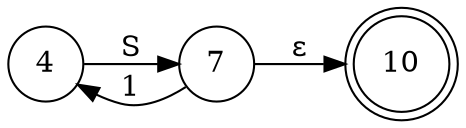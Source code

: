 

digraph L {
    rankdir=LR;
    // L -> S L'
    4 [shape=circle, label="4"];
    7 [shape=circle, label="7"];
    10 [shape=doublecircle, label="10"];

    4 -> 7 [label="S"];
    7 -> 4 [label="1"];
    7 -> 10 [label="ε"];
}